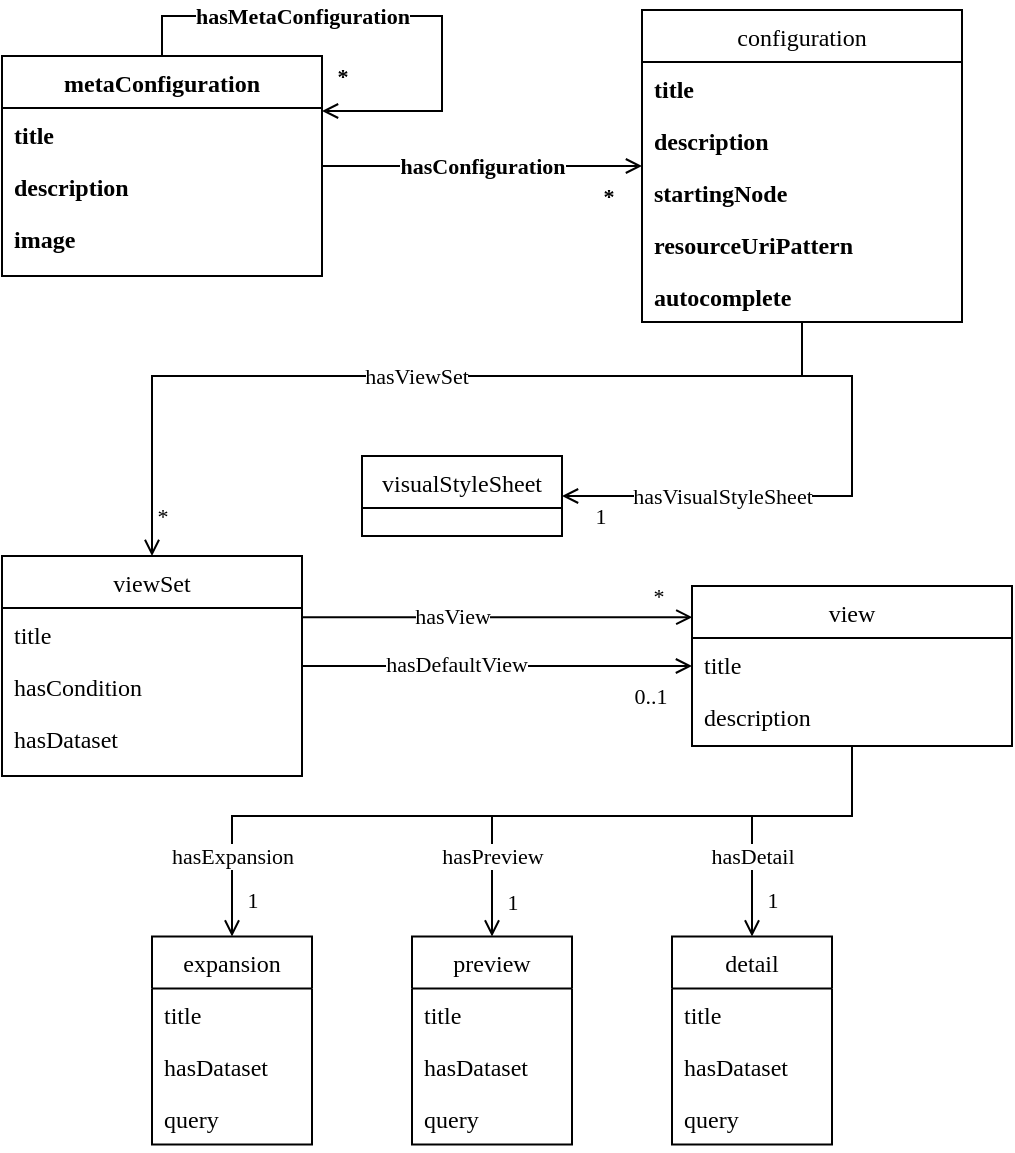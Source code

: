 <mxfile version="13.4.2" type="device"><diagram id="C5RBs43oDa-KdzZeNtuy" name="Page-1"><mxGraphModel dx="1422" dy="757" grid="1" gridSize="10" guides="1" tooltips="1" connect="1" arrows="1" fold="1" page="1" pageScale="1" pageWidth="827" pageHeight="1169" math="0" shadow="0" extFonts="CMU Sans Serif Roman^https://www.fontsquirrel.com/fonts/download/computer-modern"><root><mxCell id="WIyWlLk6GJQsqaUBKTNV-0"/><mxCell id="WIyWlLk6GJQsqaUBKTNV-1" parent="WIyWlLk6GJQsqaUBKTNV-0"/><mxCell id="eTCEnBpPv-wx-6kMsbyM-3" style="edgeStyle=orthogonalEdgeStyle;rounded=0;orthogonalLoop=1;jettySize=auto;html=1;exitX=0.5;exitY=0;exitDx=0;exitDy=0;entryX=1;entryY=0.25;entryDx=0;entryDy=0;endArrow=open;endFill=0;fontFamily=CMU Sans Serif Roman;fontStyle=1" edge="1" parent="WIyWlLk6GJQsqaUBKTNV-1" source="zkfFHV4jXpPFQw0GAbJ--0" target="zkfFHV4jXpPFQw0GAbJ--0"><mxGeometry relative="1" as="geometry"><Array as="points"><mxPoint x="110" y="30"/><mxPoint x="250" y="30"/><mxPoint x="250" y="78"/></Array></mxGeometry></mxCell><mxCell id="eTCEnBpPv-wx-6kMsbyM-4" value="hasMetaConfiguration" style="edgeLabel;html=1;align=center;verticalAlign=middle;resizable=0;points=[];fontFamily=CMU Sans Serif Roman;fontStyle=1" vertex="1" connectable="0" parent="eTCEnBpPv-wx-6kMsbyM-3"><mxGeometry x="-0.054" y="-2" relative="1" as="geometry"><mxPoint x="-36.31" y="-2" as="offset"/></mxGeometry></mxCell><mxCell id="eTCEnBpPv-wx-6kMsbyM-34" value="*" style="edgeLabel;html=1;align=center;verticalAlign=middle;resizable=0;points=[];fontFamily=CMU Sans Serif Roman;fontStyle=1" vertex="1" connectable="0" parent="eTCEnBpPv-wx-6kMsbyM-3"><mxGeometry x="0.876" relative="1" as="geometry"><mxPoint x="-6.52" y="-17.5" as="offset"/></mxGeometry></mxCell><mxCell id="zkfFHV4jXpPFQw0GAbJ--0" value="metaConfiguration" style="swimlane;fontStyle=1;align=center;verticalAlign=top;childLayout=stackLayout;horizontal=1;startSize=26;horizontalStack=0;resizeParent=1;resizeLast=0;collapsible=1;marginBottom=0;rounded=0;shadow=0;strokeWidth=1;fontFamily=CMU Sans Serif Roman;" parent="WIyWlLk6GJQsqaUBKTNV-1" vertex="1"><mxGeometry x="30" y="50" width="160" height="110" as="geometry"><mxRectangle x="220" y="120" width="160" height="26" as="alternateBounds"/></mxGeometry></mxCell><mxCell id="zkfFHV4jXpPFQw0GAbJ--1" value="title" style="text;align=left;verticalAlign=top;spacingLeft=4;spacingRight=4;overflow=hidden;rotatable=0;points=[[0,0.5],[1,0.5]];portConstraint=eastwest;fontFamily=CMU Sans Serif Roman;fontStyle=1" parent="zkfFHV4jXpPFQw0GAbJ--0" vertex="1"><mxGeometry y="26" width="160" height="26" as="geometry"/></mxCell><mxCell id="zkfFHV4jXpPFQw0GAbJ--2" value="description" style="text;align=left;verticalAlign=top;spacingLeft=4;spacingRight=4;overflow=hidden;rotatable=0;points=[[0,0.5],[1,0.5]];portConstraint=eastwest;rounded=0;shadow=0;html=0;fontFamily=CMU Sans Serif Roman;fontStyle=1" parent="zkfFHV4jXpPFQw0GAbJ--0" vertex="1"><mxGeometry y="52" width="160" height="26" as="geometry"/></mxCell><mxCell id="zkfFHV4jXpPFQw0GAbJ--3" value="image" style="text;align=left;verticalAlign=top;spacingLeft=4;spacingRight=4;overflow=hidden;rotatable=0;points=[[0,0.5],[1,0.5]];portConstraint=eastwest;rounded=0;shadow=0;html=0;fontFamily=CMU Sans Serif Roman;fontStyle=1" parent="zkfFHV4jXpPFQw0GAbJ--0" vertex="1"><mxGeometry y="78" width="160" height="26" as="geometry"/></mxCell><mxCell id="eTCEnBpPv-wx-6kMsbyM-35" value="" style="endArrow=open;html=1;endFill=0;fontFamily=CMU Sans Serif Roman;" edge="1" parent="WIyWlLk6GJQsqaUBKTNV-1" source="zkfFHV4jXpPFQw0GAbJ--0" target="zkfFHV4jXpPFQw0GAbJ--17"><mxGeometry width="50" height="50" relative="1" as="geometry"><mxPoint x="260" y="280" as="sourcePoint"/><mxPoint x="310" y="230" as="targetPoint"/></mxGeometry></mxCell><mxCell id="eTCEnBpPv-wx-6kMsbyM-36" value="hasConfiguration" style="edgeLabel;html=1;align=center;verticalAlign=middle;resizable=0;points=[];fontFamily=CMU Sans Serif Roman;fontStyle=1" vertex="1" connectable="0" parent="eTCEnBpPv-wx-6kMsbyM-35"><mxGeometry x="0.141" y="1" relative="1" as="geometry"><mxPoint x="-11.43" y="1" as="offset"/></mxGeometry></mxCell><mxCell id="eTCEnBpPv-wx-6kMsbyM-37" value="*" style="edgeLabel;html=1;align=center;verticalAlign=middle;resizable=0;points=[];fontFamily=CMU Sans Serif Roman;fontStyle=1" vertex="1" connectable="0" parent="eTCEnBpPv-wx-6kMsbyM-35"><mxGeometry x="0.786" y="1" relative="1" as="geometry"><mxPoint y="16" as="offset"/></mxGeometry></mxCell><mxCell id="zkfFHV4jXpPFQw0GAbJ--17" value="configuration" style="swimlane;fontStyle=0;align=center;verticalAlign=top;childLayout=stackLayout;horizontal=1;startSize=26;horizontalStack=0;resizeParent=1;resizeLast=0;collapsible=1;marginBottom=0;rounded=0;shadow=0;strokeWidth=1;fontFamily=CMU Sans Serif Roman;" parent="WIyWlLk6GJQsqaUBKTNV-1" vertex="1"><mxGeometry x="350" y="27" width="160" height="156" as="geometry"><mxRectangle x="550" y="140" width="160" height="26" as="alternateBounds"/></mxGeometry></mxCell><mxCell id="zkfFHV4jXpPFQw0GAbJ--18" value="title" style="text;align=left;verticalAlign=top;spacingLeft=4;spacingRight=4;overflow=hidden;rotatable=0;points=[[0,0.5],[1,0.5]];portConstraint=eastwest;fontFamily=CMU Sans Serif Roman;fontStyle=1" parent="zkfFHV4jXpPFQw0GAbJ--17" vertex="1"><mxGeometry y="26" width="160" height="26" as="geometry"/></mxCell><mxCell id="zkfFHV4jXpPFQw0GAbJ--19" value="description" style="text;align=left;verticalAlign=top;spacingLeft=4;spacingRight=4;overflow=hidden;rotatable=0;points=[[0,0.5],[1,0.5]];portConstraint=eastwest;rounded=0;shadow=0;html=0;fontFamily=CMU Sans Serif Roman;fontStyle=1" parent="zkfFHV4jXpPFQw0GAbJ--17" vertex="1"><mxGeometry y="52" width="160" height="26" as="geometry"/></mxCell><mxCell id="eTCEnBpPv-wx-6kMsbyM-38" value="startingNode" style="text;align=left;verticalAlign=top;spacingLeft=4;spacingRight=4;overflow=hidden;rotatable=0;points=[[0,0.5],[1,0.5]];portConstraint=eastwest;rounded=0;shadow=0;html=0;fontFamily=CMU Sans Serif Roman;fontStyle=1" vertex="1" parent="zkfFHV4jXpPFQw0GAbJ--17"><mxGeometry y="78" width="160" height="26" as="geometry"/></mxCell><mxCell id="zkfFHV4jXpPFQw0GAbJ--20" value="resourceUriPattern" style="text;align=left;verticalAlign=top;spacingLeft=4;spacingRight=4;overflow=hidden;rotatable=0;points=[[0,0.5],[1,0.5]];portConstraint=eastwest;rounded=0;shadow=0;html=0;fontFamily=CMU Sans Serif Roman;fontStyle=1" parent="zkfFHV4jXpPFQw0GAbJ--17" vertex="1"><mxGeometry y="104" width="160" height="26" as="geometry"/></mxCell><mxCell id="zkfFHV4jXpPFQw0GAbJ--21" value="autocomplete" style="text;align=left;verticalAlign=top;spacingLeft=4;spacingRight=4;overflow=hidden;rotatable=0;points=[[0,0.5],[1,0.5]];portConstraint=eastwest;rounded=0;shadow=0;html=0;fontFamily=CMU Sans Serif Roman;fontStyle=1" parent="zkfFHV4jXpPFQw0GAbJ--17" vertex="1"><mxGeometry y="130" width="160" height="26" as="geometry"/></mxCell><mxCell id="eTCEnBpPv-wx-6kMsbyM-39" value="" style="endArrow=open;html=1;endFill=0;edgeStyle=orthogonalEdgeStyle;rounded=0;fontFamily=CMU Sans Serif Roman;" edge="1" parent="WIyWlLk6GJQsqaUBKTNV-1" source="zkfFHV4jXpPFQw0GAbJ--17" target="eTCEnBpPv-wx-6kMsbyM-5"><mxGeometry width="50" height="50" relative="1" as="geometry"><mxPoint x="100" y="250" as="sourcePoint"/><mxPoint x="260" y="250" as="targetPoint"/><Array as="points"><mxPoint x="430" y="210"/><mxPoint x="105" y="210"/></Array></mxGeometry></mxCell><mxCell id="eTCEnBpPv-wx-6kMsbyM-40" value="hasViewSet" style="edgeLabel;html=1;align=center;verticalAlign=middle;resizable=0;points=[];fontFamily=CMU Sans Serif Roman;" vertex="1" connectable="0" parent="eTCEnBpPv-wx-6kMsbyM-39"><mxGeometry x="0.141" y="1" relative="1" as="geometry"><mxPoint x="32.11" y="-1.03" as="offset"/></mxGeometry></mxCell><mxCell id="eTCEnBpPv-wx-6kMsbyM-41" value="*" style="edgeLabel;html=1;align=center;verticalAlign=middle;resizable=0;points=[];fontFamily=CMU Sans Serif Roman;" vertex="1" connectable="0" parent="eTCEnBpPv-wx-6kMsbyM-39"><mxGeometry x="0.786" y="1" relative="1" as="geometry"><mxPoint x="3.97" y="27.48" as="offset"/></mxGeometry></mxCell><mxCell id="eTCEnBpPv-wx-6kMsbyM-45" value="" style="endArrow=open;html=1;strokeColor=#000000;entryX=0.001;entryY=0.195;entryDx=0;entryDy=0;exitX=1.003;exitY=0.176;exitDx=0;exitDy=0;exitPerimeter=0;entryPerimeter=0;fontFamily=CMU Sans Serif Roman;endFill=0;" edge="1" parent="WIyWlLk6GJQsqaUBKTNV-1" source="eTCEnBpPv-wx-6kMsbyM-6" target="eTCEnBpPv-wx-6kMsbyM-13"><mxGeometry width="50" height="50" relative="1" as="geometry"><mxPoint x="255" y="320" as="sourcePoint"/><mxPoint x="305" y="270" as="targetPoint"/></mxGeometry></mxCell><mxCell id="eTCEnBpPv-wx-6kMsbyM-46" value="hasView" style="edgeLabel;html=1;align=center;verticalAlign=middle;resizable=0;points=[];fontFamily=CMU Sans Serif Roman;" vertex="1" connectable="0" parent="eTCEnBpPv-wx-6kMsbyM-45"><mxGeometry x="-0.07" y="1" relative="1" as="geometry"><mxPoint x="-15.92" as="offset"/></mxGeometry></mxCell><mxCell id="eTCEnBpPv-wx-6kMsbyM-49" value="*" style="edgeLabel;html=1;align=center;verticalAlign=middle;resizable=0;points=[];fontFamily=CMU Sans Serif Roman;" vertex="1" connectable="0" parent="eTCEnBpPv-wx-6kMsbyM-45"><mxGeometry x="0.818" y="1" relative="1" as="geometry"><mxPoint y="-9.6" as="offset"/></mxGeometry></mxCell><mxCell id="eTCEnBpPv-wx-6kMsbyM-47" value="" style="endArrow=open;html=1;strokeColor=#000000;fontFamily=CMU Sans Serif Roman;endFill=0;" edge="1" parent="WIyWlLk6GJQsqaUBKTNV-1" source="eTCEnBpPv-wx-6kMsbyM-5" target="eTCEnBpPv-wx-6kMsbyM-13"><mxGeometry width="50" height="50" relative="1" as="geometry"><mxPoint x="255" y="320" as="sourcePoint"/><mxPoint x="305" y="270" as="targetPoint"/><Array as="points"/></mxGeometry></mxCell><mxCell id="eTCEnBpPv-wx-6kMsbyM-48" value="hasDefaultView" style="edgeLabel;html=1;align=center;verticalAlign=middle;resizable=0;points=[];fontFamily=CMU Sans Serif Roman;" vertex="1" connectable="0" parent="eTCEnBpPv-wx-6kMsbyM-47"><mxGeometry x="-0.214" y="1" relative="1" as="geometry"><mxPoint as="offset"/></mxGeometry></mxCell><mxCell id="eTCEnBpPv-wx-6kMsbyM-50" value="0..1" style="edgeLabel;html=1;align=center;verticalAlign=middle;resizable=0;points=[];fontFamily=CMU Sans Serif Roman;" vertex="1" connectable="0" parent="eTCEnBpPv-wx-6kMsbyM-47"><mxGeometry x="0.78" relative="1" as="geometry"><mxPoint y="15" as="offset"/></mxGeometry></mxCell><mxCell id="eTCEnBpPv-wx-6kMsbyM-51" value="" style="endArrow=open;html=1;strokeColor=#000000;fontFamily=CMU Sans Serif Roman;edgeStyle=orthogonalEdgeStyle;rounded=0;endFill=0;" edge="1" parent="WIyWlLk6GJQsqaUBKTNV-1" source="eTCEnBpPv-wx-6kMsbyM-13" target="eTCEnBpPv-wx-6kMsbyM-22"><mxGeometry width="50" height="50" relative="1" as="geometry"><mxPoint x="215" y="480" as="sourcePoint"/><mxPoint x="265" y="430" as="targetPoint"/><Array as="points"><mxPoint x="455" y="430"/><mxPoint x="145" y="430"/></Array></mxGeometry></mxCell><mxCell id="eTCEnBpPv-wx-6kMsbyM-54" value="hasExpansion" style="edgeLabel;html=1;align=center;verticalAlign=middle;resizable=0;points=[];fontFamily=CMU Sans Serif Roman;" vertex="1" connectable="0" parent="eTCEnBpPv-wx-6kMsbyM-51"><mxGeometry x="0.844" relative="1" as="geometry"><mxPoint y="-8.33" as="offset"/></mxGeometry></mxCell><mxCell id="eTCEnBpPv-wx-6kMsbyM-62" value="1" style="edgeLabel;html=1;align=center;verticalAlign=middle;resizable=0;points=[];fontFamily=CMU Sans Serif Roman;" vertex="1" connectable="0" parent="eTCEnBpPv-wx-6kMsbyM-51"><mxGeometry x="0.911" y="-1" relative="1" as="geometry"><mxPoint x="11" as="offset"/></mxGeometry></mxCell><mxCell id="eTCEnBpPv-wx-6kMsbyM-52" value="" style="endArrow=open;html=1;strokeColor=#000000;fontFamily=CMU Sans Serif Roman;edgeStyle=orthogonalEdgeStyle;rounded=0;endFill=0;" edge="1" parent="WIyWlLk6GJQsqaUBKTNV-1" source="eTCEnBpPv-wx-6kMsbyM-13" target="eTCEnBpPv-wx-6kMsbyM-26"><mxGeometry width="50" height="50" relative="1" as="geometry"><mxPoint x="465.0" y="405" as="sourcePoint"/><mxPoint x="155" y="480" as="targetPoint"/><Array as="points"><mxPoint x="455" y="430"/><mxPoint x="275" y="430"/></Array></mxGeometry></mxCell><mxCell id="eTCEnBpPv-wx-6kMsbyM-55" value="hasPreview" style="edgeLabel;html=1;align=center;verticalAlign=middle;resizable=0;points=[];fontFamily=CMU Sans Serif Roman;" vertex="1" connectable="0" parent="eTCEnBpPv-wx-6kMsbyM-52"><mxGeometry x="0.771" y="1" relative="1" as="geometry"><mxPoint x="-1" y="-8.81" as="offset"/></mxGeometry></mxCell><mxCell id="eTCEnBpPv-wx-6kMsbyM-63" value="1" style="edgeLabel;html=1;align=center;verticalAlign=middle;resizable=0;points=[];fontFamily=CMU Sans Serif Roman;" vertex="1" connectable="0" parent="eTCEnBpPv-wx-6kMsbyM-52"><mxGeometry x="0.876" y="1" relative="1" as="geometry"><mxPoint x="9" as="offset"/></mxGeometry></mxCell><mxCell id="eTCEnBpPv-wx-6kMsbyM-53" value="" style="endArrow=open;html=1;strokeColor=#000000;fontFamily=CMU Sans Serif Roman;edgeStyle=orthogonalEdgeStyle;rounded=0;endFill=0;" edge="1" parent="WIyWlLk6GJQsqaUBKTNV-1" source="eTCEnBpPv-wx-6kMsbyM-13" target="eTCEnBpPv-wx-6kMsbyM-30"><mxGeometry width="50" height="50" relative="1" as="geometry"><mxPoint x="465.0" y="405" as="sourcePoint"/><mxPoint x="285.0" y="480" as="targetPoint"/><Array as="points"><mxPoint x="455" y="430"/><mxPoint x="405" y="430"/></Array></mxGeometry></mxCell><mxCell id="eTCEnBpPv-wx-6kMsbyM-56" value="hasDetail" style="edgeLabel;html=1;align=center;verticalAlign=middle;resizable=0;points=[];fontFamily=CMU Sans Serif Roman;" vertex="1" connectable="0" parent="eTCEnBpPv-wx-6kMsbyM-53"><mxGeometry x="0.549" y="-1" relative="1" as="geometry"><mxPoint x="1" y="-7.38" as="offset"/></mxGeometry></mxCell><mxCell id="eTCEnBpPv-wx-6kMsbyM-69" value="1" style="edgeLabel;html=1;align=center;verticalAlign=middle;resizable=0;points=[];fontFamily=CMU Sans Serif Roman;" vertex="1" connectable="0" parent="eTCEnBpPv-wx-6kMsbyM-53"><mxGeometry x="0.746" y="1" relative="1" as="geometry"><mxPoint x="9" as="offset"/></mxGeometry></mxCell><mxCell id="eTCEnBpPv-wx-6kMsbyM-5" value="viewSet" style="swimlane;fontStyle=0;align=center;verticalAlign=top;childLayout=stackLayout;horizontal=1;startSize=26;horizontalStack=0;resizeParent=1;resizeLast=0;collapsible=1;marginBottom=0;rounded=0;shadow=0;strokeWidth=1;fontFamily=CMU Sans Serif Roman;" vertex="1" parent="WIyWlLk6GJQsqaUBKTNV-1"><mxGeometry x="30" y="300" width="150" height="110" as="geometry"><mxRectangle x="550" y="140" width="160" height="26" as="alternateBounds"/></mxGeometry></mxCell><mxCell id="eTCEnBpPv-wx-6kMsbyM-6" value="title" style="text;align=left;verticalAlign=top;spacingLeft=4;spacingRight=4;overflow=hidden;rotatable=0;points=[[0,0.5],[1,0.5]];portConstraint=eastwest;fontFamily=CMU Sans Serif Roman;" vertex="1" parent="eTCEnBpPv-wx-6kMsbyM-5"><mxGeometry y="26" width="150" height="26" as="geometry"/></mxCell><mxCell id="eTCEnBpPv-wx-6kMsbyM-7" value="hasCondition" style="text;align=left;verticalAlign=top;spacingLeft=4;spacingRight=4;overflow=hidden;rotatable=0;points=[[0,0.5],[1,0.5]];portConstraint=eastwest;rounded=0;shadow=0;html=0;fontFamily=CMU Sans Serif Roman;" vertex="1" parent="eTCEnBpPv-wx-6kMsbyM-5"><mxGeometry y="52" width="150" height="26" as="geometry"/></mxCell><mxCell id="eTCEnBpPv-wx-6kMsbyM-8" value="hasDataset" style="text;align=left;verticalAlign=top;spacingLeft=4;spacingRight=4;overflow=hidden;rotatable=0;points=[[0,0.5],[1,0.5]];portConstraint=eastwest;rounded=0;shadow=0;html=0;fontFamily=CMU Sans Serif Roman;" vertex="1" parent="eTCEnBpPv-wx-6kMsbyM-5"><mxGeometry y="78" width="150" height="26" as="geometry"/></mxCell><mxCell id="eTCEnBpPv-wx-6kMsbyM-13" value="view" style="swimlane;fontStyle=0;align=center;verticalAlign=top;childLayout=stackLayout;horizontal=1;startSize=26;horizontalStack=0;resizeParent=1;resizeLast=0;collapsible=1;marginBottom=0;rounded=0;shadow=0;strokeWidth=1;fontFamily=CMU Sans Serif Roman;" vertex="1" parent="WIyWlLk6GJQsqaUBKTNV-1"><mxGeometry x="375" y="315" width="160" height="80" as="geometry"><mxRectangle x="550" y="140" width="160" height="26" as="alternateBounds"/></mxGeometry></mxCell><mxCell id="eTCEnBpPv-wx-6kMsbyM-14" value="title" style="text;align=left;verticalAlign=top;spacingLeft=4;spacingRight=4;overflow=hidden;rotatable=0;points=[[0,0.5],[1,0.5]];portConstraint=eastwest;fontFamily=CMU Sans Serif Roman;" vertex="1" parent="eTCEnBpPv-wx-6kMsbyM-13"><mxGeometry y="26" width="160" height="26" as="geometry"/></mxCell><mxCell id="eTCEnBpPv-wx-6kMsbyM-15" value="description" style="text;align=left;verticalAlign=top;spacingLeft=4;spacingRight=4;overflow=hidden;rotatable=0;points=[[0,0.5],[1,0.5]];portConstraint=eastwest;rounded=0;shadow=0;html=0;fontFamily=CMU Sans Serif Roman;" vertex="1" parent="eTCEnBpPv-wx-6kMsbyM-13"><mxGeometry y="52" width="160" height="26" as="geometry"/></mxCell><mxCell id="eTCEnBpPv-wx-6kMsbyM-26" value="preview" style="swimlane;fontStyle=0;align=center;verticalAlign=top;childLayout=stackLayout;horizontal=1;startSize=26;horizontalStack=0;resizeParent=1;resizeLast=0;collapsible=1;marginBottom=0;rounded=0;shadow=0;strokeWidth=1;fontFamily=CMU Sans Serif Roman;" vertex="1" parent="WIyWlLk6GJQsqaUBKTNV-1"><mxGeometry x="235" y="490.24" width="80" height="104" as="geometry"><mxRectangle x="550" y="140" width="160" height="26" as="alternateBounds"/></mxGeometry></mxCell><mxCell id="eTCEnBpPv-wx-6kMsbyM-27" value="title" style="text;align=left;verticalAlign=top;spacingLeft=4;spacingRight=4;overflow=hidden;rotatable=0;points=[[0,0.5],[1,0.5]];portConstraint=eastwest;fontFamily=CMU Sans Serif Roman;" vertex="1" parent="eTCEnBpPv-wx-6kMsbyM-26"><mxGeometry y="26" width="80" height="26" as="geometry"/></mxCell><mxCell id="eTCEnBpPv-wx-6kMsbyM-28" value="hasDataset" style="text;align=left;verticalAlign=top;spacingLeft=4;spacingRight=4;overflow=hidden;rotatable=0;points=[[0,0.5],[1,0.5]];portConstraint=eastwest;rounded=0;shadow=0;html=0;fontFamily=CMU Sans Serif Roman;" vertex="1" parent="eTCEnBpPv-wx-6kMsbyM-26"><mxGeometry y="52" width="80" height="26" as="geometry"/></mxCell><mxCell id="eTCEnBpPv-wx-6kMsbyM-29" value="query" style="text;align=left;verticalAlign=top;spacingLeft=4;spacingRight=4;overflow=hidden;rotatable=0;points=[[0,0.5],[1,0.5]];portConstraint=eastwest;rounded=0;shadow=0;html=0;fontFamily=CMU Sans Serif Roman;" vertex="1" parent="eTCEnBpPv-wx-6kMsbyM-26"><mxGeometry y="78" width="80" height="26" as="geometry"/></mxCell><mxCell id="eTCEnBpPv-wx-6kMsbyM-22" value="expansion" style="swimlane;fontStyle=0;align=center;verticalAlign=top;childLayout=stackLayout;horizontal=1;startSize=26;horizontalStack=0;resizeParent=1;resizeLast=0;collapsible=1;marginBottom=0;rounded=0;shadow=0;strokeWidth=1;fontFamily=CMU Sans Serif Roman;" vertex="1" parent="WIyWlLk6GJQsqaUBKTNV-1"><mxGeometry x="105" y="490.24" width="80" height="104" as="geometry"><mxRectangle x="550" y="140" width="160" height="26" as="alternateBounds"/></mxGeometry></mxCell><mxCell id="eTCEnBpPv-wx-6kMsbyM-23" value="title" style="text;align=left;verticalAlign=top;spacingLeft=4;spacingRight=4;overflow=hidden;rotatable=0;points=[[0,0.5],[1,0.5]];portConstraint=eastwest;fontFamily=CMU Sans Serif Roman;" vertex="1" parent="eTCEnBpPv-wx-6kMsbyM-22"><mxGeometry y="26" width="80" height="26" as="geometry"/></mxCell><mxCell id="eTCEnBpPv-wx-6kMsbyM-24" value="hasDataset" style="text;align=left;verticalAlign=top;spacingLeft=4;spacingRight=4;overflow=hidden;rotatable=0;points=[[0,0.5],[1,0.5]];portConstraint=eastwest;rounded=0;shadow=0;html=0;fontFamily=CMU Sans Serif Roman;" vertex="1" parent="eTCEnBpPv-wx-6kMsbyM-22"><mxGeometry y="52" width="80" height="26" as="geometry"/></mxCell><mxCell id="eTCEnBpPv-wx-6kMsbyM-25" value="query" style="text;align=left;verticalAlign=top;spacingLeft=4;spacingRight=4;overflow=hidden;rotatable=0;points=[[0,0.5],[1,0.5]];portConstraint=eastwest;rounded=0;shadow=0;html=0;fontFamily=CMU Sans Serif Roman;" vertex="1" parent="eTCEnBpPv-wx-6kMsbyM-22"><mxGeometry y="78" width="80" height="26" as="geometry"/></mxCell><mxCell id="eTCEnBpPv-wx-6kMsbyM-30" value="detail" style="swimlane;fontStyle=0;align=center;verticalAlign=top;childLayout=stackLayout;horizontal=1;startSize=26;horizontalStack=0;resizeParent=1;resizeLast=0;collapsible=1;marginBottom=0;rounded=0;shadow=0;strokeWidth=1;fontFamily=CMU Sans Serif Roman;" vertex="1" parent="WIyWlLk6GJQsqaUBKTNV-1"><mxGeometry x="365" y="490.24" width="80" height="104" as="geometry"><mxRectangle x="550" y="140" width="160" height="26" as="alternateBounds"/></mxGeometry></mxCell><mxCell id="eTCEnBpPv-wx-6kMsbyM-31" value="title" style="text;align=left;verticalAlign=top;spacingLeft=4;spacingRight=4;overflow=hidden;rotatable=0;points=[[0,0.5],[1,0.5]];portConstraint=eastwest;fontFamily=CMU Sans Serif Roman;" vertex="1" parent="eTCEnBpPv-wx-6kMsbyM-30"><mxGeometry y="26" width="80" height="26" as="geometry"/></mxCell><mxCell id="eTCEnBpPv-wx-6kMsbyM-32" value="hasDataset" style="text;align=left;verticalAlign=top;spacingLeft=4;spacingRight=4;overflow=hidden;rotatable=0;points=[[0,0.5],[1,0.5]];portConstraint=eastwest;rounded=0;shadow=0;html=0;fontFamily=CMU Sans Serif Roman;" vertex="1" parent="eTCEnBpPv-wx-6kMsbyM-30"><mxGeometry y="52" width="80" height="26" as="geometry"/></mxCell><mxCell id="eTCEnBpPv-wx-6kMsbyM-33" value="query" style="text;align=left;verticalAlign=top;spacingLeft=4;spacingRight=4;overflow=hidden;rotatable=0;points=[[0,0.5],[1,0.5]];portConstraint=eastwest;rounded=0;shadow=0;html=0;fontFamily=CMU Sans Serif Roman;" vertex="1" parent="eTCEnBpPv-wx-6kMsbyM-30"><mxGeometry y="78" width="80" height="26" as="geometry"/></mxCell><mxCell id="eTCEnBpPv-wx-6kMsbyM-73" value="" style="endArrow=open;html=1;strokeColor=#000000;fontFamily=CMU Sans Serif Roman;endFill=0;rounded=0;edgeStyle=orthogonalEdgeStyle;" edge="1" parent="WIyWlLk6GJQsqaUBKTNV-1" source="zkfFHV4jXpPFQw0GAbJ--17" target="eTCEnBpPv-wx-6kMsbyM-70"><mxGeometry width="50" height="50" relative="1" as="geometry"><mxPoint x="40" y="350" as="sourcePoint"/><mxPoint x="90" y="300" as="targetPoint"/><Array as="points"><mxPoint x="430" y="210"/><mxPoint x="455" y="210"/></Array></mxGeometry></mxCell><mxCell id="eTCEnBpPv-wx-6kMsbyM-74" value="hasVisualStyleSheet" style="edgeLabel;html=1;align=center;verticalAlign=middle;resizable=0;points=[];fontFamily=CMU Sans Serif Roman;" vertex="1" connectable="0" parent="eTCEnBpPv-wx-6kMsbyM-73"><mxGeometry x="0.455" relative="1" as="geometry"><mxPoint x="10" as="offset"/></mxGeometry></mxCell><mxCell id="eTCEnBpPv-wx-6kMsbyM-75" value="1" style="edgeLabel;html=1;align=center;verticalAlign=middle;resizable=0;points=[];fontFamily=CMU Sans Serif Roman;" vertex="1" connectable="0" parent="eTCEnBpPv-wx-6kMsbyM-73"><mxGeometry x="0.745" y="2" relative="1" as="geometry"><mxPoint x="-14.67" y="8" as="offset"/></mxGeometry></mxCell><mxCell id="eTCEnBpPv-wx-6kMsbyM-70" value="visualStyleSheet" style="swimlane;fontStyle=0;align=center;verticalAlign=top;childLayout=stackLayout;horizontal=1;startSize=26;horizontalStack=0;resizeParent=1;resizeLast=0;collapsible=1;marginBottom=0;rounded=0;shadow=0;strokeWidth=1;fontFamily=CMU Sans Serif Roman;" vertex="1" parent="WIyWlLk6GJQsqaUBKTNV-1"><mxGeometry x="210" y="250" width="100" height="40" as="geometry"><mxRectangle x="550" y="140" width="160" height="26" as="alternateBounds"/></mxGeometry></mxCell></root></mxGraphModel></diagram></mxfile>